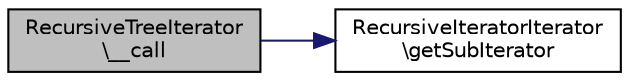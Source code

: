 digraph "RecursiveTreeIterator\__call"
{
  edge [fontname="Helvetica",fontsize="10",labelfontname="Helvetica",labelfontsize="10"];
  node [fontname="Helvetica",fontsize="10",shape=record];
  rankdir="LR";
  Node1 [label="RecursiveTreeIterator\l\\__call",height=0.2,width=0.4,color="black", fillcolor="grey75", style="filled" fontcolor="black"];
  Node1 -> Node2 [color="midnightblue",fontsize="10",style="solid",fontname="Helvetica"];
  Node2 [label="RecursiveIteratorIterator\l\\getSubIterator",height=0.2,width=0.4,color="black", fillcolor="white", style="filled",URL="$classRecursiveIteratorIterator.html#ab06a6c464bea6b4480e840e4980d3e56"];
}
